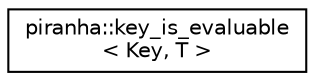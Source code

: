 digraph "Graphical Class Hierarchy"
{
  edge [fontname="Helvetica",fontsize="10",labelfontname="Helvetica",labelfontsize="10"];
  node [fontname="Helvetica",fontsize="10",shape=record];
  rankdir="LR";
  Node0 [label="piranha::key_is_evaluable\l\< Key, T \>",height=0.2,width=0.4,color="black", fillcolor="white", style="filled",URL="$classpiranha_1_1key__is__evaluable.html",tooltip="Type trait to detect evaluable keys. "];
}
